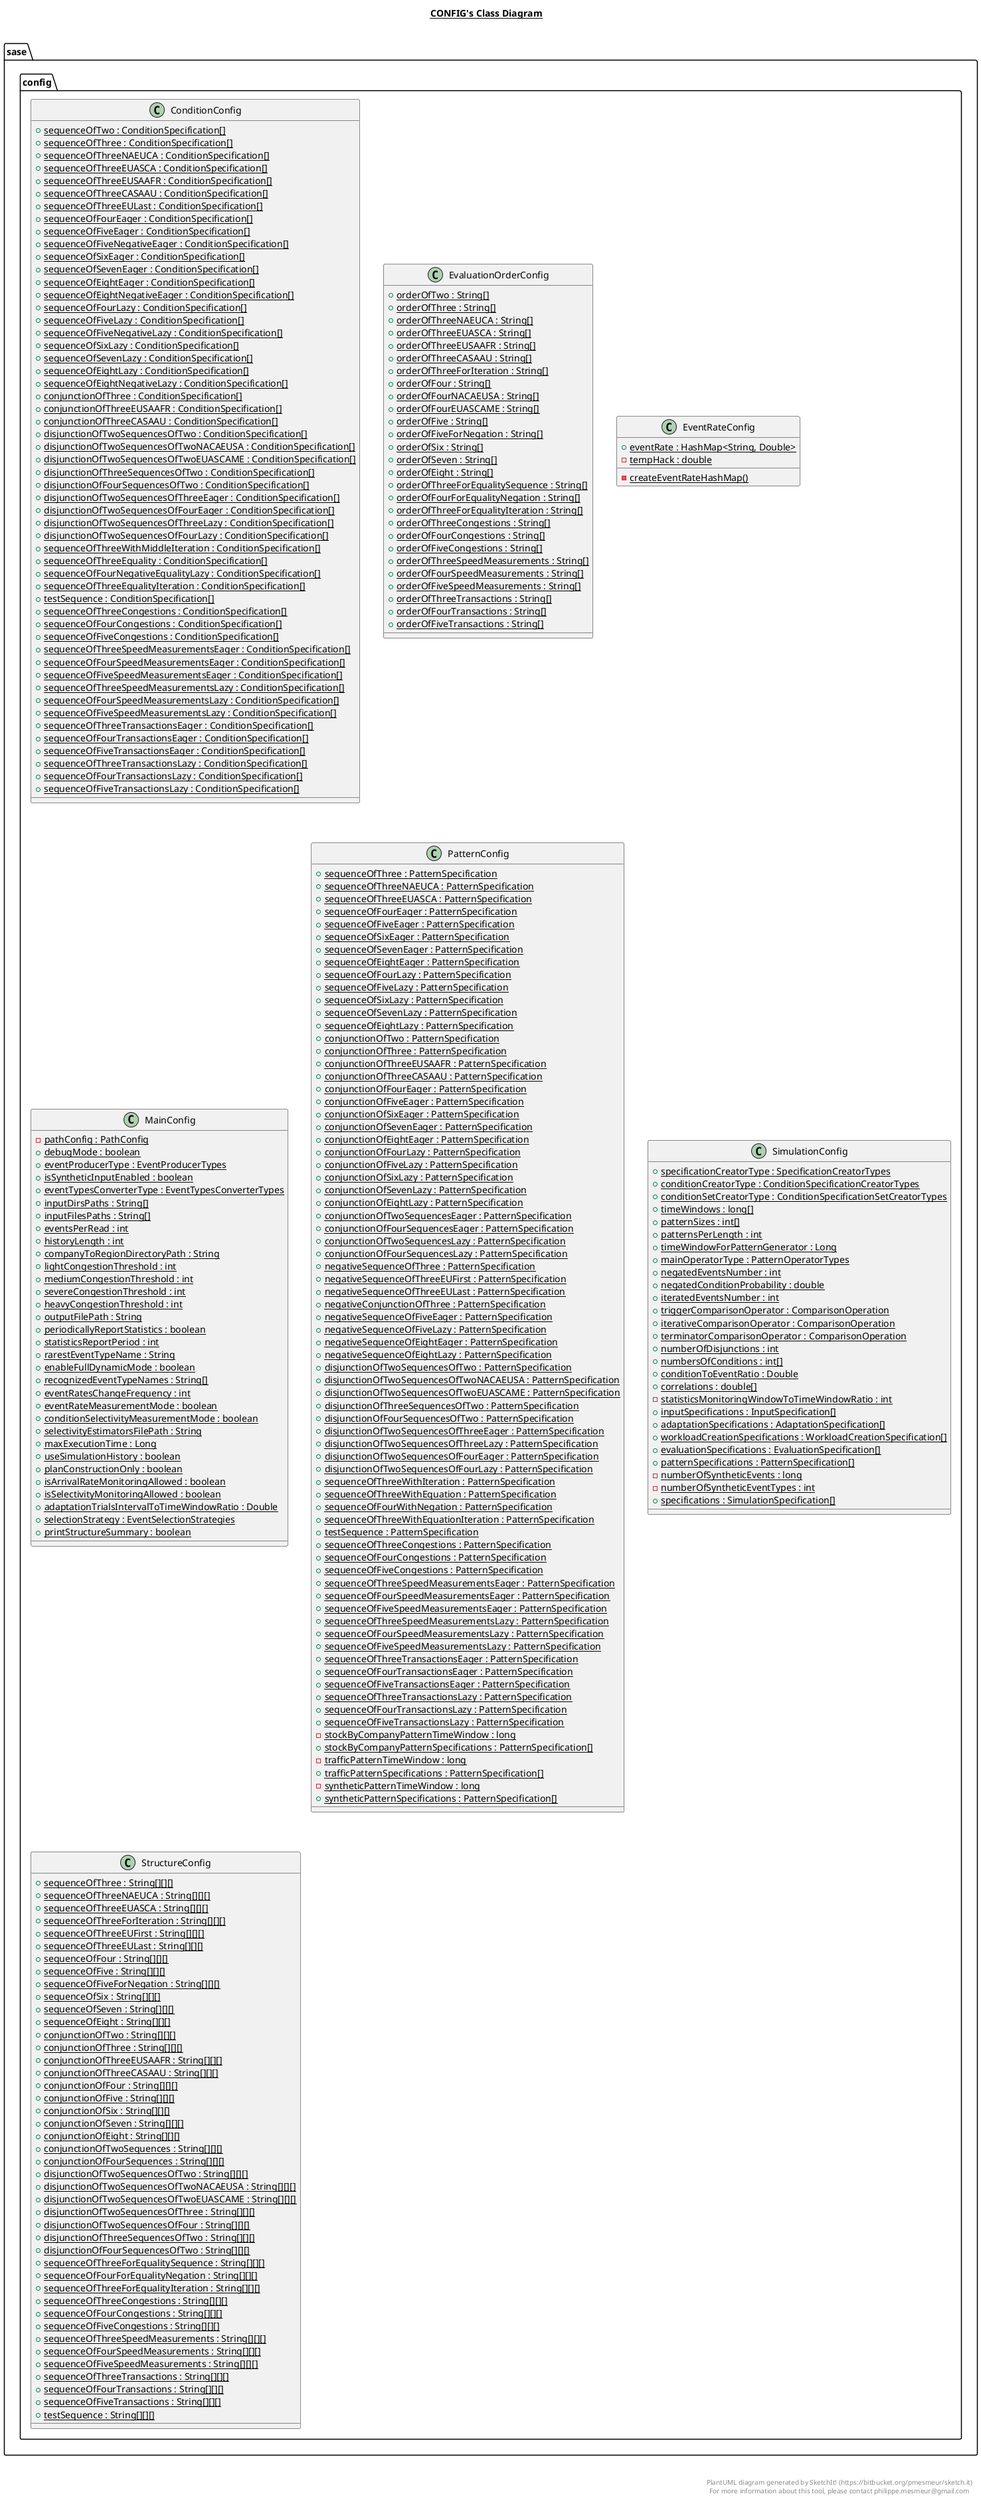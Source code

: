 @startuml

title __CONFIG's Class Diagram__\n

  package sase.config {
    class ConditionConfig {
        {static} + sequenceOfTwo : ConditionSpecification[]
        {static} + sequenceOfThree : ConditionSpecification[]
        {static} + sequenceOfThreeNAEUCA : ConditionSpecification[]
        {static} + sequenceOfThreeEUASCA : ConditionSpecification[]
        {static} + sequenceOfThreeEUSAAFR : ConditionSpecification[]
        {static} + sequenceOfThreeCASAAU : ConditionSpecification[]
        {static} + sequenceOfThreeEULast : ConditionSpecification[]
        {static} + sequenceOfFourEager : ConditionSpecification[]
        {static} + sequenceOfFiveEager : ConditionSpecification[]
        {static} + sequenceOfFiveNegativeEager : ConditionSpecification[]
        {static} + sequenceOfSixEager : ConditionSpecification[]
        {static} + sequenceOfSevenEager : ConditionSpecification[]
        {static} + sequenceOfEightEager : ConditionSpecification[]
        {static} + sequenceOfEightNegativeEager : ConditionSpecification[]
        {static} + sequenceOfFourLazy : ConditionSpecification[]
        {static} + sequenceOfFiveLazy : ConditionSpecification[]
        {static} + sequenceOfFiveNegativeLazy : ConditionSpecification[]
        {static} + sequenceOfSixLazy : ConditionSpecification[]
        {static} + sequenceOfSevenLazy : ConditionSpecification[]
        {static} + sequenceOfEightLazy : ConditionSpecification[]
        {static} + sequenceOfEightNegativeLazy : ConditionSpecification[]
        {static} + conjunctionOfThree : ConditionSpecification[]
        {static} + conjunctionOfThreeEUSAAFR : ConditionSpecification[]
        {static} + conjunctionOfThreeCASAAU : ConditionSpecification[]
        {static} + disjunctionOfTwoSequencesOfTwo : ConditionSpecification[]
        {static} + disjunctionOfTwoSequencesOfTwoNACAEUSA : ConditionSpecification[]
        {static} + disjunctionOfTwoSequencesOfTwoEUASCAME : ConditionSpecification[]
        {static} + disjunctionOfThreeSequencesOfTwo : ConditionSpecification[]
        {static} + disjunctionOfFourSequencesOfTwo : ConditionSpecification[]
        {static} + disjunctionOfTwoSequencesOfThreeEager : ConditionSpecification[]
        {static} + disjunctionOfTwoSequencesOfFourEager : ConditionSpecification[]
        {static} + disjunctionOfTwoSequencesOfThreeLazy : ConditionSpecification[]
        {static} + disjunctionOfTwoSequencesOfFourLazy : ConditionSpecification[]
        {static} + sequenceOfThreeWithMiddleIteration : ConditionSpecification[]
        {static} + sequenceOfThreeEquality : ConditionSpecification[]
        {static} + sequenceOfFourNegativeEqualityLazy : ConditionSpecification[]
        {static} + sequenceOfThreeEqualityIteration : ConditionSpecification[]
        {static} + testSequence : ConditionSpecification[]
        {static} + sequenceOfThreeCongestions : ConditionSpecification[]
        {static} + sequenceOfFourCongestions : ConditionSpecification[]
        {static} + sequenceOfFiveCongestions : ConditionSpecification[]
        {static} + sequenceOfThreeSpeedMeasurementsEager : ConditionSpecification[]
        {static} + sequenceOfFourSpeedMeasurementsEager : ConditionSpecification[]
        {static} + sequenceOfFiveSpeedMeasurementsEager : ConditionSpecification[]
        {static} + sequenceOfThreeSpeedMeasurementsLazy : ConditionSpecification[]
        {static} + sequenceOfFourSpeedMeasurementsLazy : ConditionSpecification[]
        {static} + sequenceOfFiveSpeedMeasurementsLazy : ConditionSpecification[]
        {static} + sequenceOfThreeTransactionsEager : ConditionSpecification[]
        {static} + sequenceOfFourTransactionsEager : ConditionSpecification[]
        {static} + sequenceOfFiveTransactionsEager : ConditionSpecification[]
        {static} + sequenceOfThreeTransactionsLazy : ConditionSpecification[]
        {static} + sequenceOfFourTransactionsLazy : ConditionSpecification[]
        {static} + sequenceOfFiveTransactionsLazy : ConditionSpecification[]
    }
  }
  

  package sase.config {
    class EvaluationOrderConfig {
        {static} + orderOfTwo : String[]
        {static} + orderOfThree : String[]
        {static} + orderOfThreeNAEUCA : String[]
        {static} + orderOfThreeEUASCA : String[]
        {static} + orderOfThreeEUSAAFR : String[]
        {static} + orderOfThreeCASAAU : String[]
        {static} + orderOfThreeForIteration : String[]
        {static} + orderOfFour : String[]
        {static} + orderOfFourNACAEUSA : String[]
        {static} + orderOfFourEUASCAME : String[]
        {static} + orderOfFive : String[]
        {static} + orderOfFiveForNegation : String[]
        {static} + orderOfSix : String[]
        {static} + orderOfSeven : String[]
        {static} + orderOfEight : String[]
        {static} + orderOfThreeForEqualitySequence : String[]
        {static} + orderOfFourForEqualityNegation : String[]
        {static} + orderOfThreeForEqualityIteration : String[]
        {static} + orderOfThreeCongestions : String[]
        {static} + orderOfFourCongestions : String[]
        {static} + orderOfFiveCongestions : String[]
        {static} + orderOfThreeSpeedMeasurements : String[]
        {static} + orderOfFourSpeedMeasurements : String[]
        {static} + orderOfFiveSpeedMeasurements : String[]
        {static} + orderOfThreeTransactions : String[]
        {static} + orderOfFourTransactions : String[]
        {static} + orderOfFiveTransactions : String[]
    }
  }
  

  package sase.config {
    class EventRateConfig {
        {static} + eventRate : HashMap<String, Double>
        {static} - tempHack : double
        {static} - createEventRateHashMap()
    }
  }
  

  package sase.config {
    class MainConfig {
        {static} - pathConfig : PathConfig
        {static} + debugMode : boolean
        {static} + eventProducerType : EventProducerTypes
        {static} + isSyntheticInputEnabled : boolean
        {static} + eventTypesConverterType : EventTypesConverterTypes
        {static} + inputDirsPaths : String[]
        {static} + inputFilesPaths : String[]
        {static} + eventsPerRead : int
        {static} + historyLength : int
        {static} + companyToRegionDirectoryPath : String
        {static} + lightCongestionThreshold : int
        {static} + mediumCongestionThreshold : int
        {static} + severeCongestionThreshold : int
        {static} + heavyCongestionThreshold : int
        {static} + outputFilePath : String
        {static} + periodicallyReportStatistics : boolean
        {static} + statisticsReportPeriod : int
        {static} + rarestEventTypeName : String
        {static} + enableFullDynamicMode : boolean
        {static} + recognizedEventTypeNames : String[]
        {static} + eventRatesChangeFrequency : int
        {static} + eventRateMeasurementMode : boolean
        {static} + conditionSelectivityMeasurementMode : boolean
        {static} + selectivityEstimatorsFilePath : String
        {static} + maxExecutionTime : Long
        {static} + useSimulationHistory : boolean
        {static} + planConstructionOnly : boolean
        {static} + isArrivalRateMonitoringAllowed : boolean
        {static} + isSelectivityMonitoringAllowed : boolean
        {static} + adaptationTrialsIntervalToTimeWindowRatio : Double
        {static} + selectionStrategy : EventSelectionStrategies
        {static} + printStructureSummary : boolean
    }
  }
  

  package sase.config {
    class PatternConfig {
        {static} + sequenceOfThree : PatternSpecification
        {static} + sequenceOfThreeNAEUCA : PatternSpecification
        {static} + sequenceOfThreeEUASCA : PatternSpecification
        {static} + sequenceOfFourEager : PatternSpecification
        {static} + sequenceOfFiveEager : PatternSpecification
        {static} + sequenceOfSixEager : PatternSpecification
        {static} + sequenceOfSevenEager : PatternSpecification
        {static} + sequenceOfEightEager : PatternSpecification
        {static} + sequenceOfFourLazy : PatternSpecification
        {static} + sequenceOfFiveLazy : PatternSpecification
        {static} + sequenceOfSixLazy : PatternSpecification
        {static} + sequenceOfSevenLazy : PatternSpecification
        {static} + sequenceOfEightLazy : PatternSpecification
        {static} + conjunctionOfTwo : PatternSpecification
        {static} + conjunctionOfThree : PatternSpecification
        {static} + conjunctionOfThreeEUSAAFR : PatternSpecification
        {static} + conjunctionOfThreeCASAAU : PatternSpecification
        {static} + conjunctionOfFourEager : PatternSpecification
        {static} + conjunctionOfFiveEager : PatternSpecification
        {static} + conjunctionOfSixEager : PatternSpecification
        {static} + conjunctionOfSevenEager : PatternSpecification
        {static} + conjunctionOfEightEager : PatternSpecification
        {static} + conjunctionOfFourLazy : PatternSpecification
        {static} + conjunctionOfFiveLazy : PatternSpecification
        {static} + conjunctionOfSixLazy : PatternSpecification
        {static} + conjunctionOfSevenLazy : PatternSpecification
        {static} + conjunctionOfEightLazy : PatternSpecification
        {static} + conjunctionOfTwoSequencesEager : PatternSpecification
        {static} + conjunctionOfFourSequencesEager : PatternSpecification
        {static} + conjunctionOfTwoSequencesLazy : PatternSpecification
        {static} + conjunctionOfFourSequencesLazy : PatternSpecification
        {static} + negativeSequenceOfThree : PatternSpecification
        {static} + negativeSequenceOfThreeEUFirst : PatternSpecification
        {static} + negativeSequenceOfThreeEULast : PatternSpecification
        {static} + negativeConjunctionOfThree : PatternSpecification
        {static} + negativeSequenceOfFiveEager : PatternSpecification
        {static} + negativeSequenceOfFiveLazy : PatternSpecification
        {static} + negativeSequenceOfEightEager : PatternSpecification
        {static} + negativeSequenceOfEightLazy : PatternSpecification
        {static} + disjunctionOfTwoSequencesOfTwo : PatternSpecification
        {static} + disjunctionOfTwoSequencesOfTwoNACAEUSA : PatternSpecification
        {static} + disjunctionOfTwoSequencesOfTwoEUASCAME : PatternSpecification
        {static} + disjunctionOfThreeSequencesOfTwo : PatternSpecification
        {static} + disjunctionOfFourSequencesOfTwo : PatternSpecification
        {static} + disjunctionOfTwoSequencesOfThreeEager : PatternSpecification
        {static} + disjunctionOfTwoSequencesOfThreeLazy : PatternSpecification
        {static} + disjunctionOfTwoSequencesOfFourEager : PatternSpecification
        {static} + disjunctionOfTwoSequencesOfFourLazy : PatternSpecification
        {static} + sequenceOfThreeWithIteration : PatternSpecification
        {static} + sequenceOfThreeWithEquation : PatternSpecification
        {static} + sequenceOfFourWithNegation : PatternSpecification
        {static} + sequenceOfThreeWithEquationIteration : PatternSpecification
        {static} + testSequence : PatternSpecification
        {static} + sequenceOfThreeCongestions : PatternSpecification
        {static} + sequenceOfFourCongestions : PatternSpecification
        {static} + sequenceOfFiveCongestions : PatternSpecification
        {static} + sequenceOfThreeSpeedMeasurementsEager : PatternSpecification
        {static} + sequenceOfFourSpeedMeasurementsEager : PatternSpecification
        {static} + sequenceOfFiveSpeedMeasurementsEager : PatternSpecification
        {static} + sequenceOfThreeSpeedMeasurementsLazy : PatternSpecification
        {static} + sequenceOfFourSpeedMeasurementsLazy : PatternSpecification
        {static} + sequenceOfFiveSpeedMeasurementsLazy : PatternSpecification
        {static} + sequenceOfThreeTransactionsEager : PatternSpecification
        {static} + sequenceOfFourTransactionsEager : PatternSpecification
        {static} + sequenceOfFiveTransactionsEager : PatternSpecification
        {static} + sequenceOfThreeTransactionsLazy : PatternSpecification
        {static} + sequenceOfFourTransactionsLazy : PatternSpecification
        {static} + sequenceOfFiveTransactionsLazy : PatternSpecification
        {static} - stockByCompanyPatternTimeWindow : long
        {static} + stockByCompanyPatternSpecifications : PatternSpecification[]
        {static} - trafficPatternTimeWindow : long
        {static} + trafficPatternSpecifications : PatternSpecification[]
        {static} - syntheticPatternTimeWindow : long
        {static} + syntheticPatternSpecifications : PatternSpecification[]
    }
  }
  

  package sase.config {
    class SimulationConfig {
        {static} + specificationCreatorType : SpecificationCreatorTypes
        {static} + conditionCreatorType : ConditionSpecificationCreatorTypes
        {static} + conditionSetCreatorType : ConditionSpecificationSetCreatorTypes
        {static} + timeWindows : long[]
        {static} + patternSizes : int[]
        {static} + patternsPerLength : int
        {static} + timeWindowForPatternGenerator : Long
        {static} + mainOperatorType : PatternOperatorTypes
        {static} + negatedEventsNumber : int
        {static} + negatedConditionProbability : double
        {static} + iteratedEventsNumber : int
        {static} + triggerComparisonOperator : ComparisonOperation
        {static} + iterativeComparisonOperator : ComparisonOperation
        {static} + terminatorComparisonOperator : ComparisonOperation
        {static} + numberOfDisjunctions : int
        {static} + numbersOfConditions : int[]
        {static} + conditionToEventRatio : Double
        {static} + correlations : double[]
        {static} - statisticsMonitoringWindowToTimeWindowRatio : int
        {static} + inputSpecifications : InputSpecification[]
        {static} + adaptationSpecifications : AdaptationSpecification[]
        {static} + workloadCreationSpecifications : WorkloadCreationSpecification[]
        {static} + evaluationSpecifications : EvaluationSpecification[]
        {static} + patternSpecifications : PatternSpecification[]
        {static} - numberOfSyntheticEvents : long
        {static} - numberOfSyntheticEventTypes : int
        {static} + specifications : SimulationSpecification[]
    }
  }
  

  package sase.config {
    class StructureConfig {
        {static} + sequenceOfThree : String[][][]
        {static} + sequenceOfThreeNAEUCA : String[][][]
        {static} + sequenceOfThreeEUASCA : String[][][]
        {static} + sequenceOfThreeForIteration : String[][][]
        {static} + sequenceOfThreeEUFirst : String[][][]
        {static} + sequenceOfThreeEULast : String[][][]
        {static} + sequenceOfFour : String[][][]
        {static} + sequenceOfFive : String[][][]
        {static} + sequenceOfFiveForNegation : String[][][]
        {static} + sequenceOfSix : String[][][]
        {static} + sequenceOfSeven : String[][][]
        {static} + sequenceOfEight : String[][][]
        {static} + conjunctionOfTwo : String[][][]
        {static} + conjunctionOfThree : String[][][]
        {static} + conjunctionOfThreeEUSAAFR : String[][][]
        {static} + conjunctionOfThreeCASAAU : String[][][]
        {static} + conjunctionOfFour : String[][][]
        {static} + conjunctionOfFive : String[][][]
        {static} + conjunctionOfSix : String[][][]
        {static} + conjunctionOfSeven : String[][][]
        {static} + conjunctionOfEight : String[][][]
        {static} + conjunctionOfTwoSequences : String[][][]
        {static} + conjunctionOfFourSequences : String[][][]
        {static} + disjunctionOfTwoSequencesOfTwo : String[][][]
        {static} + disjunctionOfTwoSequencesOfTwoNACAEUSA : String[][][]
        {static} + disjunctionOfTwoSequencesOfTwoEUASCAME : String[][][]
        {static} + disjunctionOfTwoSequencesOfThree : String[][][]
        {static} + disjunctionOfTwoSequencesOfFour : String[][][]
        {static} + disjunctionOfThreeSequencesOfTwo : String[][][]
        {static} + disjunctionOfFourSequencesOfTwo : String[][][]
        {static} + sequenceOfThreeForEqualitySequence : String[][][]
        {static} + sequenceOfFourForEqualityNegation : String[][][]
        {static} + sequenceOfThreeForEqualityIteration : String[][][]
        {static} + sequenceOfThreeCongestions : String[][][]
        {static} + sequenceOfFourCongestions : String[][][]
        {static} + sequenceOfFiveCongestions : String[][][]
        {static} + sequenceOfThreeSpeedMeasurements : String[][][]
        {static} + sequenceOfFourSpeedMeasurements : String[][][]
        {static} + sequenceOfFiveSpeedMeasurements : String[][][]
        {static} + sequenceOfThreeTransactions : String[][][]
        {static} + sequenceOfFourTransactions : String[][][]
        {static} + sequenceOfFiveTransactions : String[][][]
        {static} + testSequence : String[][][]
    }
  }
  



right footer


PlantUML diagram generated by SketchIt! (https://bitbucket.org/pmesmeur/sketch.it)
For more information about this tool, please contact philippe.mesmeur@gmail.com
endfooter

@enduml
